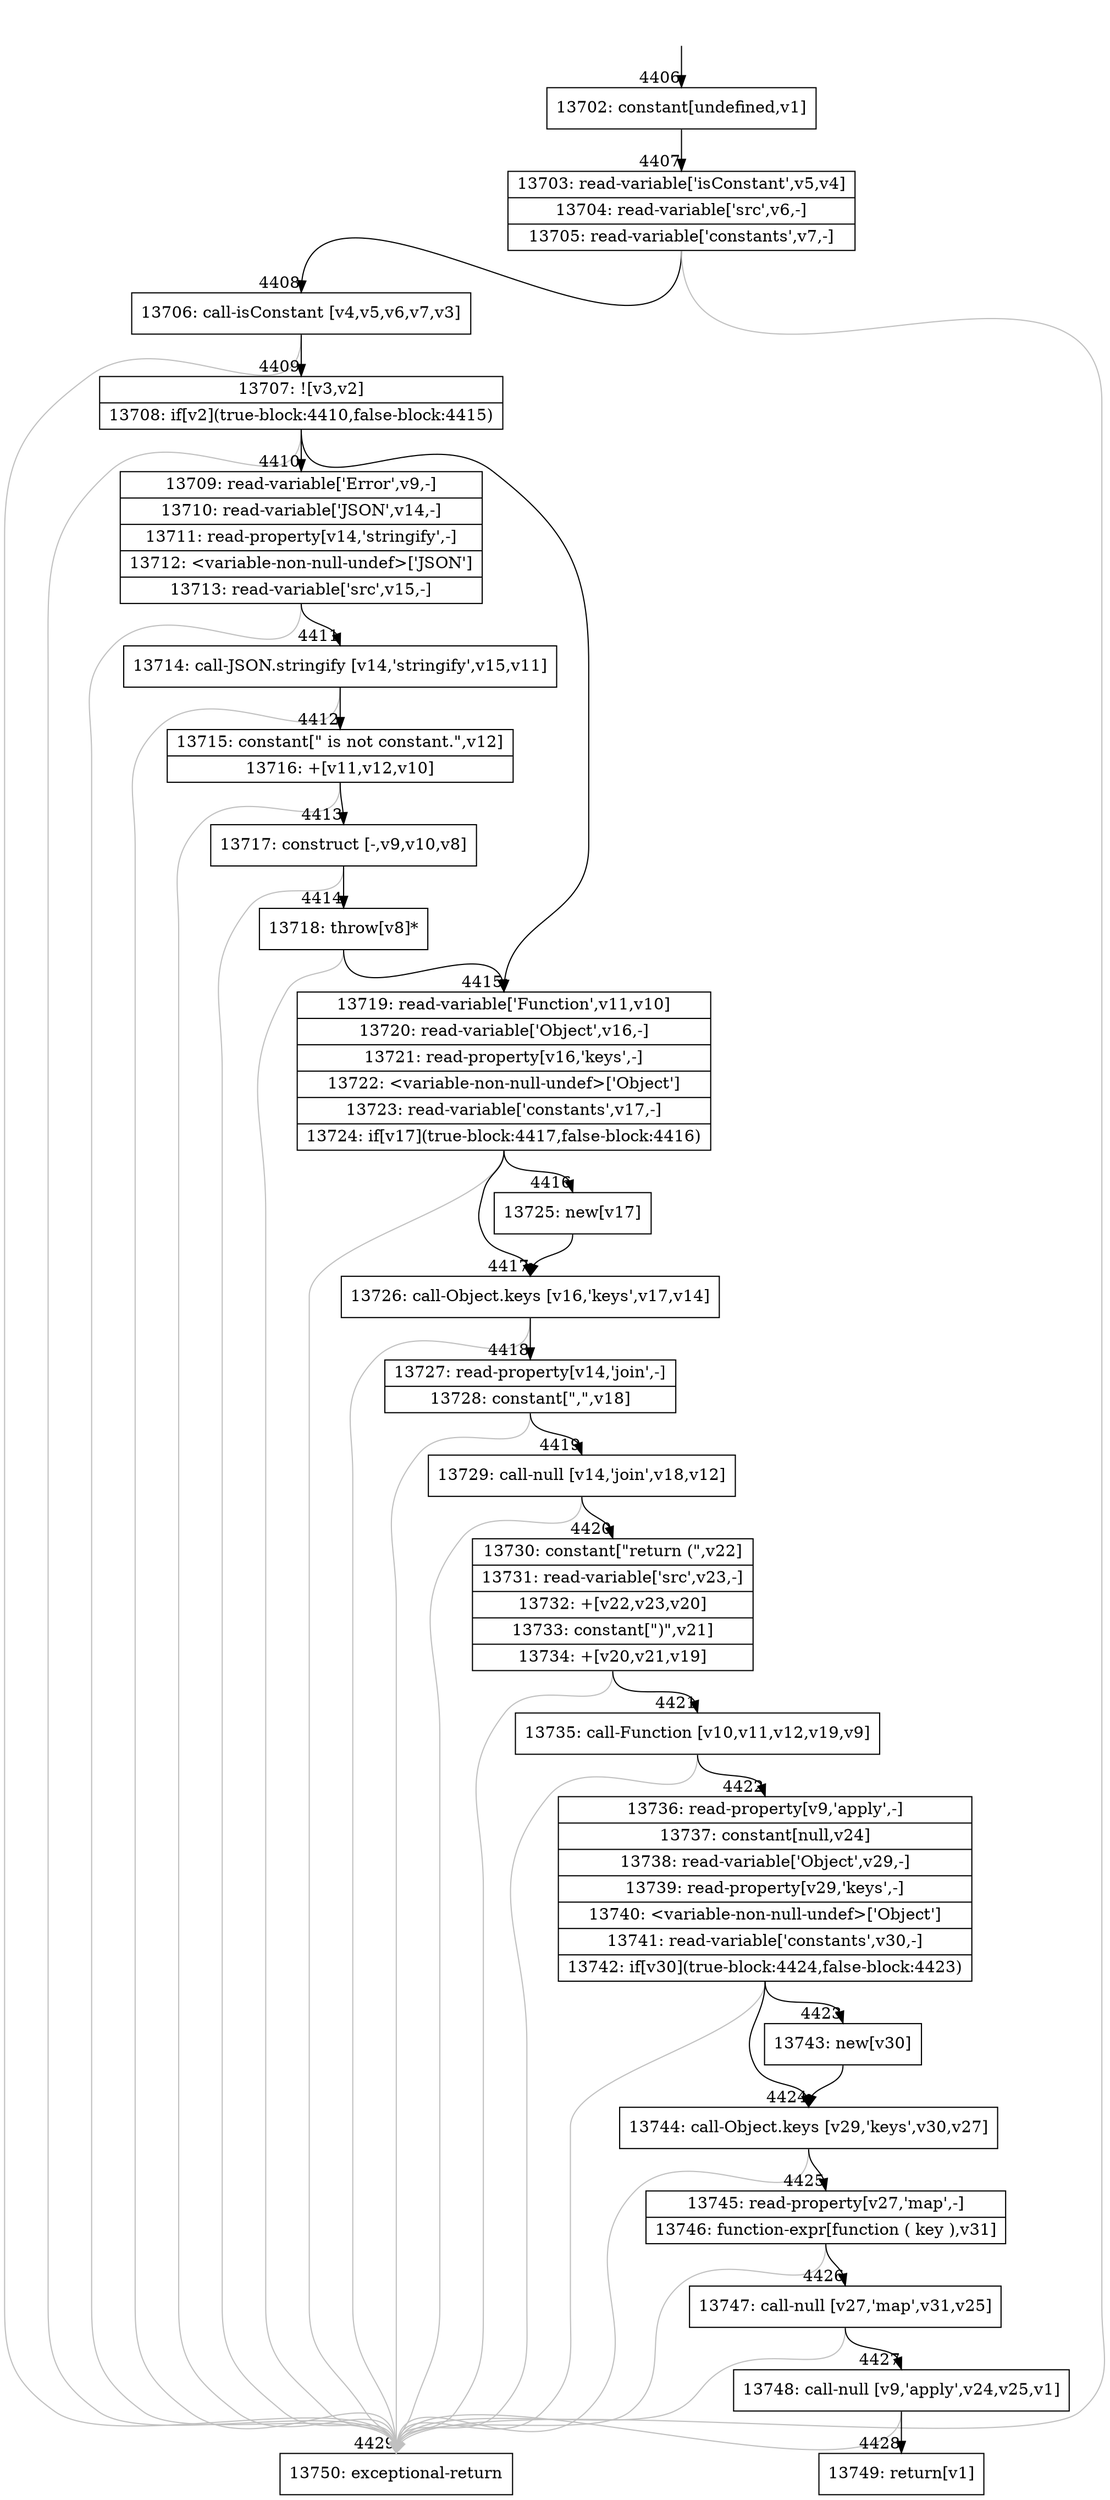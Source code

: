 digraph {
rankdir="TD"
BB_entry261[shape=none,label=""];
BB_entry261 -> BB4406 [tailport=s, headport=n, headlabel="    4406"]
BB4406 [shape=record label="{13702: constant[undefined,v1]}" ] 
BB4406 -> BB4407 [tailport=s, headport=n, headlabel="      4407"]
BB4407 [shape=record label="{13703: read-variable['isConstant',v5,v4]|13704: read-variable['src',v6,-]|13705: read-variable['constants',v7,-]}" ] 
BB4407 -> BB4408 [tailport=s, headport=n, headlabel="      4408"]
BB4407 -> BB4429 [tailport=s, headport=n, color=gray, headlabel="      4429"]
BB4408 [shape=record label="{13706: call-isConstant [v4,v5,v6,v7,v3]}" ] 
BB4408 -> BB4409 [tailport=s, headport=n, headlabel="      4409"]
BB4408 -> BB4429 [tailport=s, headport=n, color=gray]
BB4409 [shape=record label="{13707: ![v3,v2]|13708: if[v2](true-block:4410,false-block:4415)}" ] 
BB4409 -> BB4410 [tailport=s, headport=n, headlabel="      4410"]
BB4409 -> BB4415 [tailport=s, headport=n, headlabel="      4415"]
BB4409 -> BB4429 [tailport=s, headport=n, color=gray]
BB4410 [shape=record label="{13709: read-variable['Error',v9,-]|13710: read-variable['JSON',v14,-]|13711: read-property[v14,'stringify',-]|13712: \<variable-non-null-undef\>['JSON']|13713: read-variable['src',v15,-]}" ] 
BB4410 -> BB4411 [tailport=s, headport=n, headlabel="      4411"]
BB4410 -> BB4429 [tailport=s, headport=n, color=gray]
BB4411 [shape=record label="{13714: call-JSON.stringify [v14,'stringify',v15,v11]}" ] 
BB4411 -> BB4412 [tailport=s, headport=n, headlabel="      4412"]
BB4411 -> BB4429 [tailport=s, headport=n, color=gray]
BB4412 [shape=record label="{13715: constant[\" is not constant.\",v12]|13716: +[v11,v12,v10]}" ] 
BB4412 -> BB4413 [tailport=s, headport=n, headlabel="      4413"]
BB4412 -> BB4429 [tailport=s, headport=n, color=gray]
BB4413 [shape=record label="{13717: construct [-,v9,v10,v8]}" ] 
BB4413 -> BB4414 [tailport=s, headport=n, headlabel="      4414"]
BB4413 -> BB4429 [tailport=s, headport=n, color=gray]
BB4414 [shape=record label="{13718: throw[v8]*}" ] 
BB4414 -> BB4415 [tailport=s, headport=n]
BB4414 -> BB4429 [tailport=s, headport=n, color=gray]
BB4415 [shape=record label="{13719: read-variable['Function',v11,v10]|13720: read-variable['Object',v16,-]|13721: read-property[v16,'keys',-]|13722: \<variable-non-null-undef\>['Object']|13723: read-variable['constants',v17,-]|13724: if[v17](true-block:4417,false-block:4416)}" ] 
BB4415 -> BB4417 [tailport=s, headport=n, headlabel="      4417"]
BB4415 -> BB4416 [tailport=s, headport=n, headlabel="      4416"]
BB4415 -> BB4429 [tailport=s, headport=n, color=gray]
BB4416 [shape=record label="{13725: new[v17]}" ] 
BB4416 -> BB4417 [tailport=s, headport=n]
BB4417 [shape=record label="{13726: call-Object.keys [v16,'keys',v17,v14]}" ] 
BB4417 -> BB4418 [tailport=s, headport=n, headlabel="      4418"]
BB4417 -> BB4429 [tailport=s, headport=n, color=gray]
BB4418 [shape=record label="{13727: read-property[v14,'join',-]|13728: constant[\",\",v18]}" ] 
BB4418 -> BB4419 [tailport=s, headport=n, headlabel="      4419"]
BB4418 -> BB4429 [tailport=s, headport=n, color=gray]
BB4419 [shape=record label="{13729: call-null [v14,'join',v18,v12]}" ] 
BB4419 -> BB4420 [tailport=s, headport=n, headlabel="      4420"]
BB4419 -> BB4429 [tailport=s, headport=n, color=gray]
BB4420 [shape=record label="{13730: constant[\"return (\",v22]|13731: read-variable['src',v23,-]|13732: +[v22,v23,v20]|13733: constant[\")\",v21]|13734: +[v20,v21,v19]}" ] 
BB4420 -> BB4421 [tailport=s, headport=n, headlabel="      4421"]
BB4420 -> BB4429 [tailport=s, headport=n, color=gray]
BB4421 [shape=record label="{13735: call-Function [v10,v11,v12,v19,v9]}" ] 
BB4421 -> BB4422 [tailport=s, headport=n, headlabel="      4422"]
BB4421 -> BB4429 [tailport=s, headport=n, color=gray]
BB4422 [shape=record label="{13736: read-property[v9,'apply',-]|13737: constant[null,v24]|13738: read-variable['Object',v29,-]|13739: read-property[v29,'keys',-]|13740: \<variable-non-null-undef\>['Object']|13741: read-variable['constants',v30,-]|13742: if[v30](true-block:4424,false-block:4423)}" ] 
BB4422 -> BB4424 [tailport=s, headport=n, headlabel="      4424"]
BB4422 -> BB4423 [tailport=s, headport=n, headlabel="      4423"]
BB4422 -> BB4429 [tailport=s, headport=n, color=gray]
BB4423 [shape=record label="{13743: new[v30]}" ] 
BB4423 -> BB4424 [tailport=s, headport=n]
BB4424 [shape=record label="{13744: call-Object.keys [v29,'keys',v30,v27]}" ] 
BB4424 -> BB4425 [tailport=s, headport=n, headlabel="      4425"]
BB4424 -> BB4429 [tailport=s, headport=n, color=gray]
BB4425 [shape=record label="{13745: read-property[v27,'map',-]|13746: function-expr[function ( key ),v31]}" ] 
BB4425 -> BB4426 [tailport=s, headport=n, headlabel="      4426"]
BB4425 -> BB4429 [tailport=s, headport=n, color=gray]
BB4426 [shape=record label="{13747: call-null [v27,'map',v31,v25]}" ] 
BB4426 -> BB4427 [tailport=s, headport=n, headlabel="      4427"]
BB4426 -> BB4429 [tailport=s, headport=n, color=gray]
BB4427 [shape=record label="{13748: call-null [v9,'apply',v24,v25,v1]}" ] 
BB4427 -> BB4428 [tailport=s, headport=n, headlabel="      4428"]
BB4427 -> BB4429 [tailport=s, headport=n, color=gray]
BB4428 [shape=record label="{13749: return[v1]}" ] 
BB4429 [shape=record label="{13750: exceptional-return}" ] 
//#$~ 4439
}
